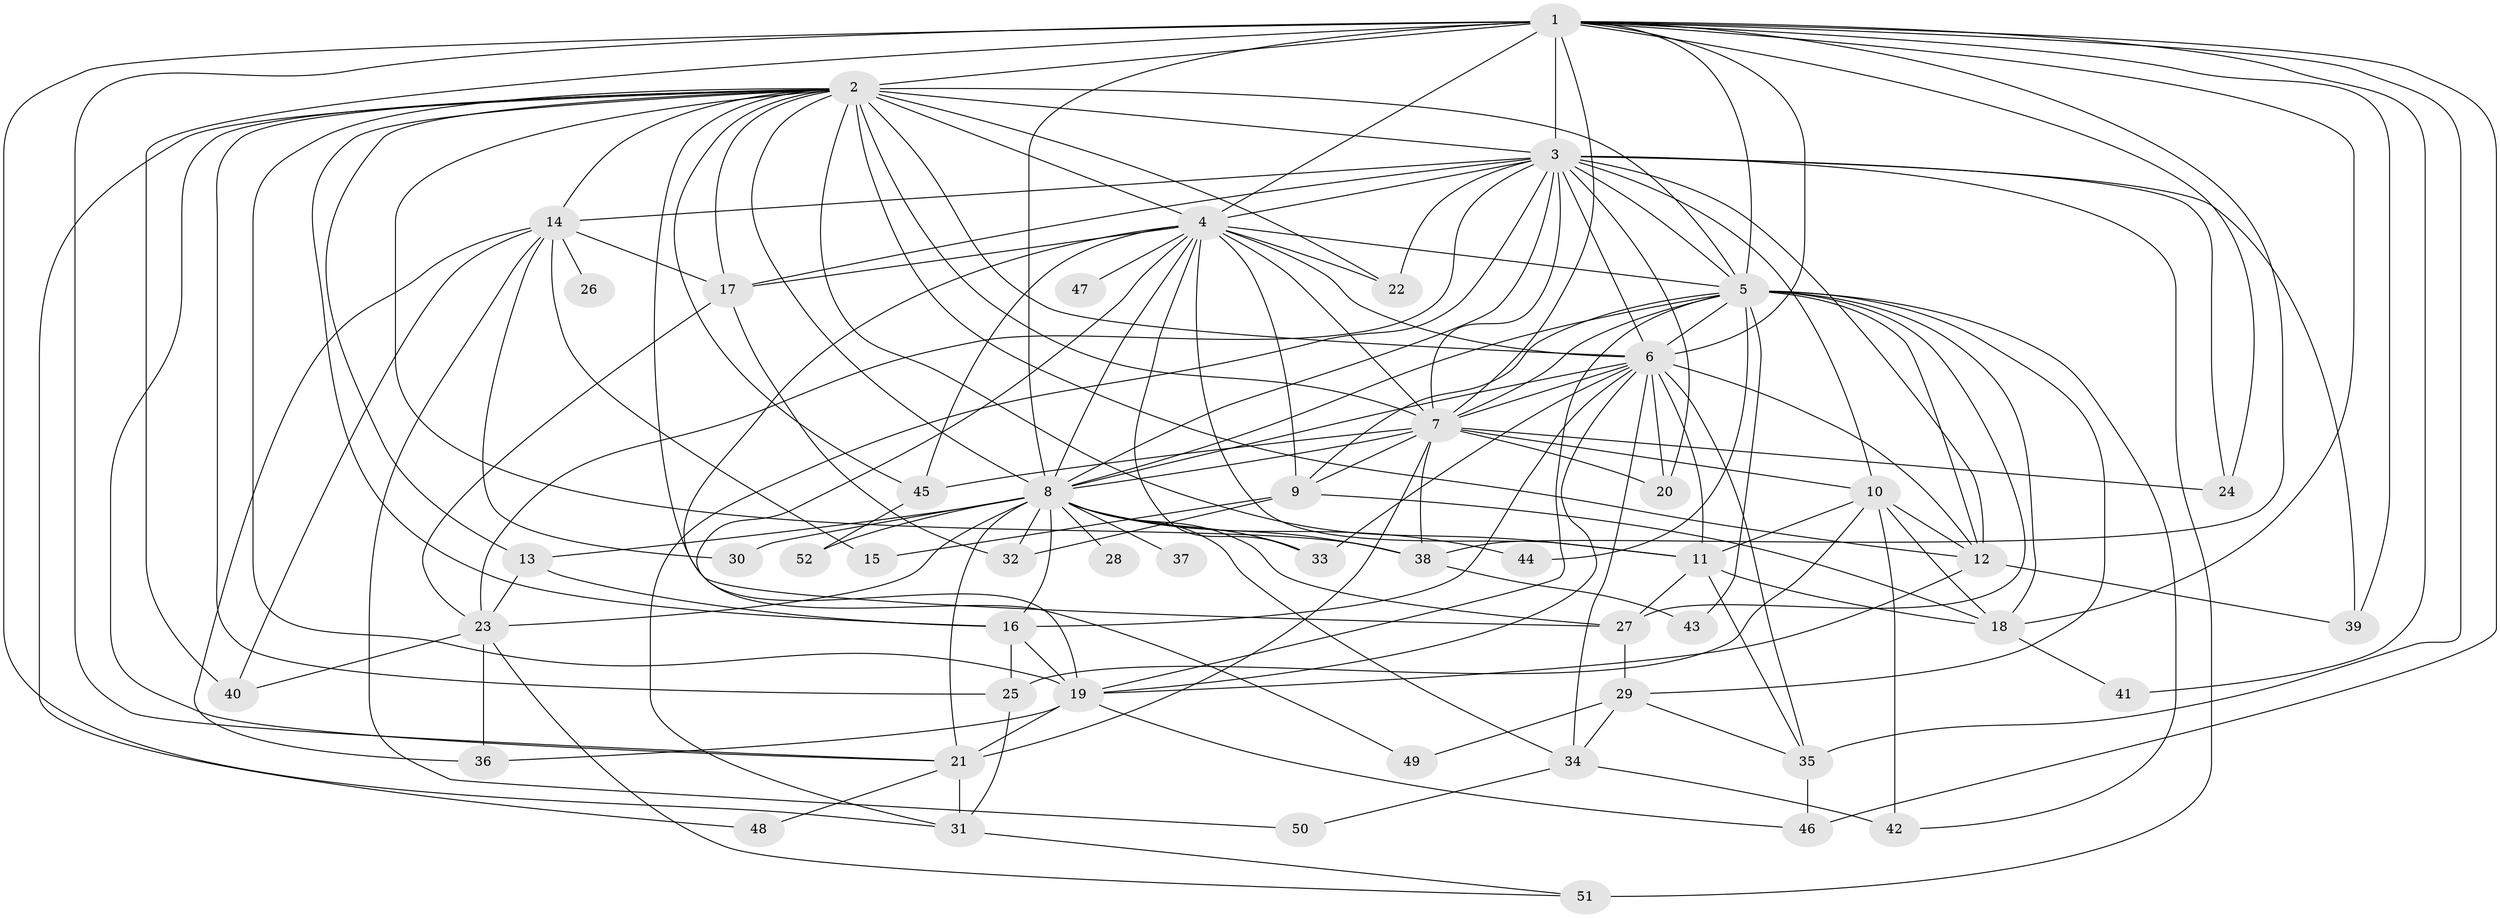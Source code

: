 // original degree distribution, {26: 0.015625, 25: 0.0078125, 20: 0.015625, 19: 0.0078125, 13: 0.0078125, 15: 0.0078125, 28: 0.0078125, 21: 0.0078125, 12: 0.0078125, 5: 0.0703125, 8: 0.0234375, 2: 0.5546875, 3: 0.15625, 7: 0.015625, 4: 0.078125, 6: 0.015625}
// Generated by graph-tools (version 1.1) at 2025/49/03/04/25 22:49:33]
// undirected, 52 vertices, 156 edges
graph export_dot {
  node [color=gray90,style=filled];
  1;
  2;
  3;
  4;
  5;
  6;
  7;
  8;
  9;
  10;
  11;
  12;
  13;
  14;
  15;
  16;
  17;
  18;
  19;
  20;
  21;
  22;
  23;
  24;
  25;
  26;
  27;
  28;
  29;
  30;
  31;
  32;
  33;
  34;
  35;
  36;
  37;
  38;
  39;
  40;
  41;
  42;
  43;
  44;
  45;
  46;
  47;
  48;
  49;
  50;
  51;
  52;
  1 -- 2 [weight=4.0];
  1 -- 3 [weight=3.0];
  1 -- 4 [weight=3.0];
  1 -- 5 [weight=3.0];
  1 -- 6 [weight=2.0];
  1 -- 7 [weight=2.0];
  1 -- 8 [weight=3.0];
  1 -- 18 [weight=1.0];
  1 -- 21 [weight=1.0];
  1 -- 24 [weight=1.0];
  1 -- 31 [weight=1.0];
  1 -- 35 [weight=1.0];
  1 -- 38 [weight=1.0];
  1 -- 39 [weight=1.0];
  1 -- 40 [weight=3.0];
  1 -- 41 [weight=3.0];
  1 -- 46 [weight=1.0];
  2 -- 3 [weight=3.0];
  2 -- 4 [weight=2.0];
  2 -- 5 [weight=2.0];
  2 -- 6 [weight=2.0];
  2 -- 7 [weight=3.0];
  2 -- 8 [weight=2.0];
  2 -- 11 [weight=1.0];
  2 -- 12 [weight=1.0];
  2 -- 13 [weight=2.0];
  2 -- 14 [weight=1.0];
  2 -- 16 [weight=1.0];
  2 -- 17 [weight=3.0];
  2 -- 19 [weight=1.0];
  2 -- 21 [weight=1.0];
  2 -- 22 [weight=1.0];
  2 -- 25 [weight=1.0];
  2 -- 27 [weight=1.0];
  2 -- 38 [weight=1.0];
  2 -- 45 [weight=1.0];
  2 -- 48 [weight=1.0];
  3 -- 4 [weight=2.0];
  3 -- 5 [weight=1.0];
  3 -- 6 [weight=1.0];
  3 -- 7 [weight=1.0];
  3 -- 8 [weight=3.0];
  3 -- 10 [weight=1.0];
  3 -- 12 [weight=1.0];
  3 -- 14 [weight=1.0];
  3 -- 17 [weight=1.0];
  3 -- 20 [weight=4.0];
  3 -- 22 [weight=1.0];
  3 -- 23 [weight=1.0];
  3 -- 24 [weight=1.0];
  3 -- 31 [weight=1.0];
  3 -- 39 [weight=1.0];
  3 -- 51 [weight=2.0];
  4 -- 5 [weight=1.0];
  4 -- 6 [weight=3.0];
  4 -- 7 [weight=1.0];
  4 -- 8 [weight=2.0];
  4 -- 9 [weight=1.0];
  4 -- 11 [weight=1.0];
  4 -- 17 [weight=1.0];
  4 -- 19 [weight=1.0];
  4 -- 22 [weight=1.0];
  4 -- 33 [weight=4.0];
  4 -- 45 [weight=2.0];
  4 -- 47 [weight=1.0];
  4 -- 49 [weight=1.0];
  5 -- 6 [weight=2.0];
  5 -- 7 [weight=1.0];
  5 -- 8 [weight=1.0];
  5 -- 9 [weight=1.0];
  5 -- 12 [weight=1.0];
  5 -- 18 [weight=1.0];
  5 -- 19 [weight=1.0];
  5 -- 27 [weight=1.0];
  5 -- 29 [weight=1.0];
  5 -- 42 [weight=1.0];
  5 -- 43 [weight=1.0];
  5 -- 44 [weight=1.0];
  6 -- 7 [weight=1.0];
  6 -- 8 [weight=1.0];
  6 -- 11 [weight=6.0];
  6 -- 12 [weight=1.0];
  6 -- 16 [weight=1.0];
  6 -- 19 [weight=1.0];
  6 -- 20 [weight=1.0];
  6 -- 33 [weight=2.0];
  6 -- 34 [weight=1.0];
  6 -- 35 [weight=1.0];
  7 -- 8 [weight=10.0];
  7 -- 9 [weight=1.0];
  7 -- 10 [weight=1.0];
  7 -- 20 [weight=1.0];
  7 -- 21 [weight=1.0];
  7 -- 24 [weight=1.0];
  7 -- 38 [weight=1.0];
  7 -- 45 [weight=1.0];
  8 -- 13 [weight=1.0];
  8 -- 16 [weight=2.0];
  8 -- 21 [weight=2.0];
  8 -- 23 [weight=1.0];
  8 -- 27 [weight=1.0];
  8 -- 28 [weight=1.0];
  8 -- 30 [weight=1.0];
  8 -- 32 [weight=1.0];
  8 -- 33 [weight=1.0];
  8 -- 34 [weight=1.0];
  8 -- 37 [weight=1.0];
  8 -- 38 [weight=1.0];
  8 -- 44 [weight=1.0];
  8 -- 52 [weight=1.0];
  9 -- 15 [weight=1.0];
  9 -- 18 [weight=1.0];
  9 -- 32 [weight=1.0];
  10 -- 11 [weight=1.0];
  10 -- 12 [weight=1.0];
  10 -- 18 [weight=1.0];
  10 -- 25 [weight=1.0];
  10 -- 42 [weight=2.0];
  11 -- 18 [weight=1.0];
  11 -- 27 [weight=1.0];
  11 -- 35 [weight=1.0];
  12 -- 19 [weight=1.0];
  12 -- 39 [weight=1.0];
  13 -- 16 [weight=1.0];
  13 -- 23 [weight=1.0];
  14 -- 15 [weight=1.0];
  14 -- 17 [weight=1.0];
  14 -- 26 [weight=2.0];
  14 -- 30 [weight=1.0];
  14 -- 36 [weight=1.0];
  14 -- 40 [weight=1.0];
  14 -- 50 [weight=1.0];
  16 -- 19 [weight=1.0];
  16 -- 25 [weight=2.0];
  17 -- 23 [weight=1.0];
  17 -- 32 [weight=1.0];
  18 -- 41 [weight=1.0];
  19 -- 21 [weight=1.0];
  19 -- 36 [weight=1.0];
  19 -- 46 [weight=1.0];
  21 -- 31 [weight=1.0];
  21 -- 48 [weight=1.0];
  23 -- 36 [weight=1.0];
  23 -- 40 [weight=1.0];
  23 -- 51 [weight=1.0];
  25 -- 31 [weight=1.0];
  27 -- 29 [weight=1.0];
  29 -- 34 [weight=1.0];
  29 -- 35 [weight=1.0];
  29 -- 49 [weight=1.0];
  31 -- 51 [weight=1.0];
  34 -- 42 [weight=1.0];
  34 -- 50 [weight=1.0];
  35 -- 46 [weight=1.0];
  38 -- 43 [weight=1.0];
  45 -- 52 [weight=1.0];
}
